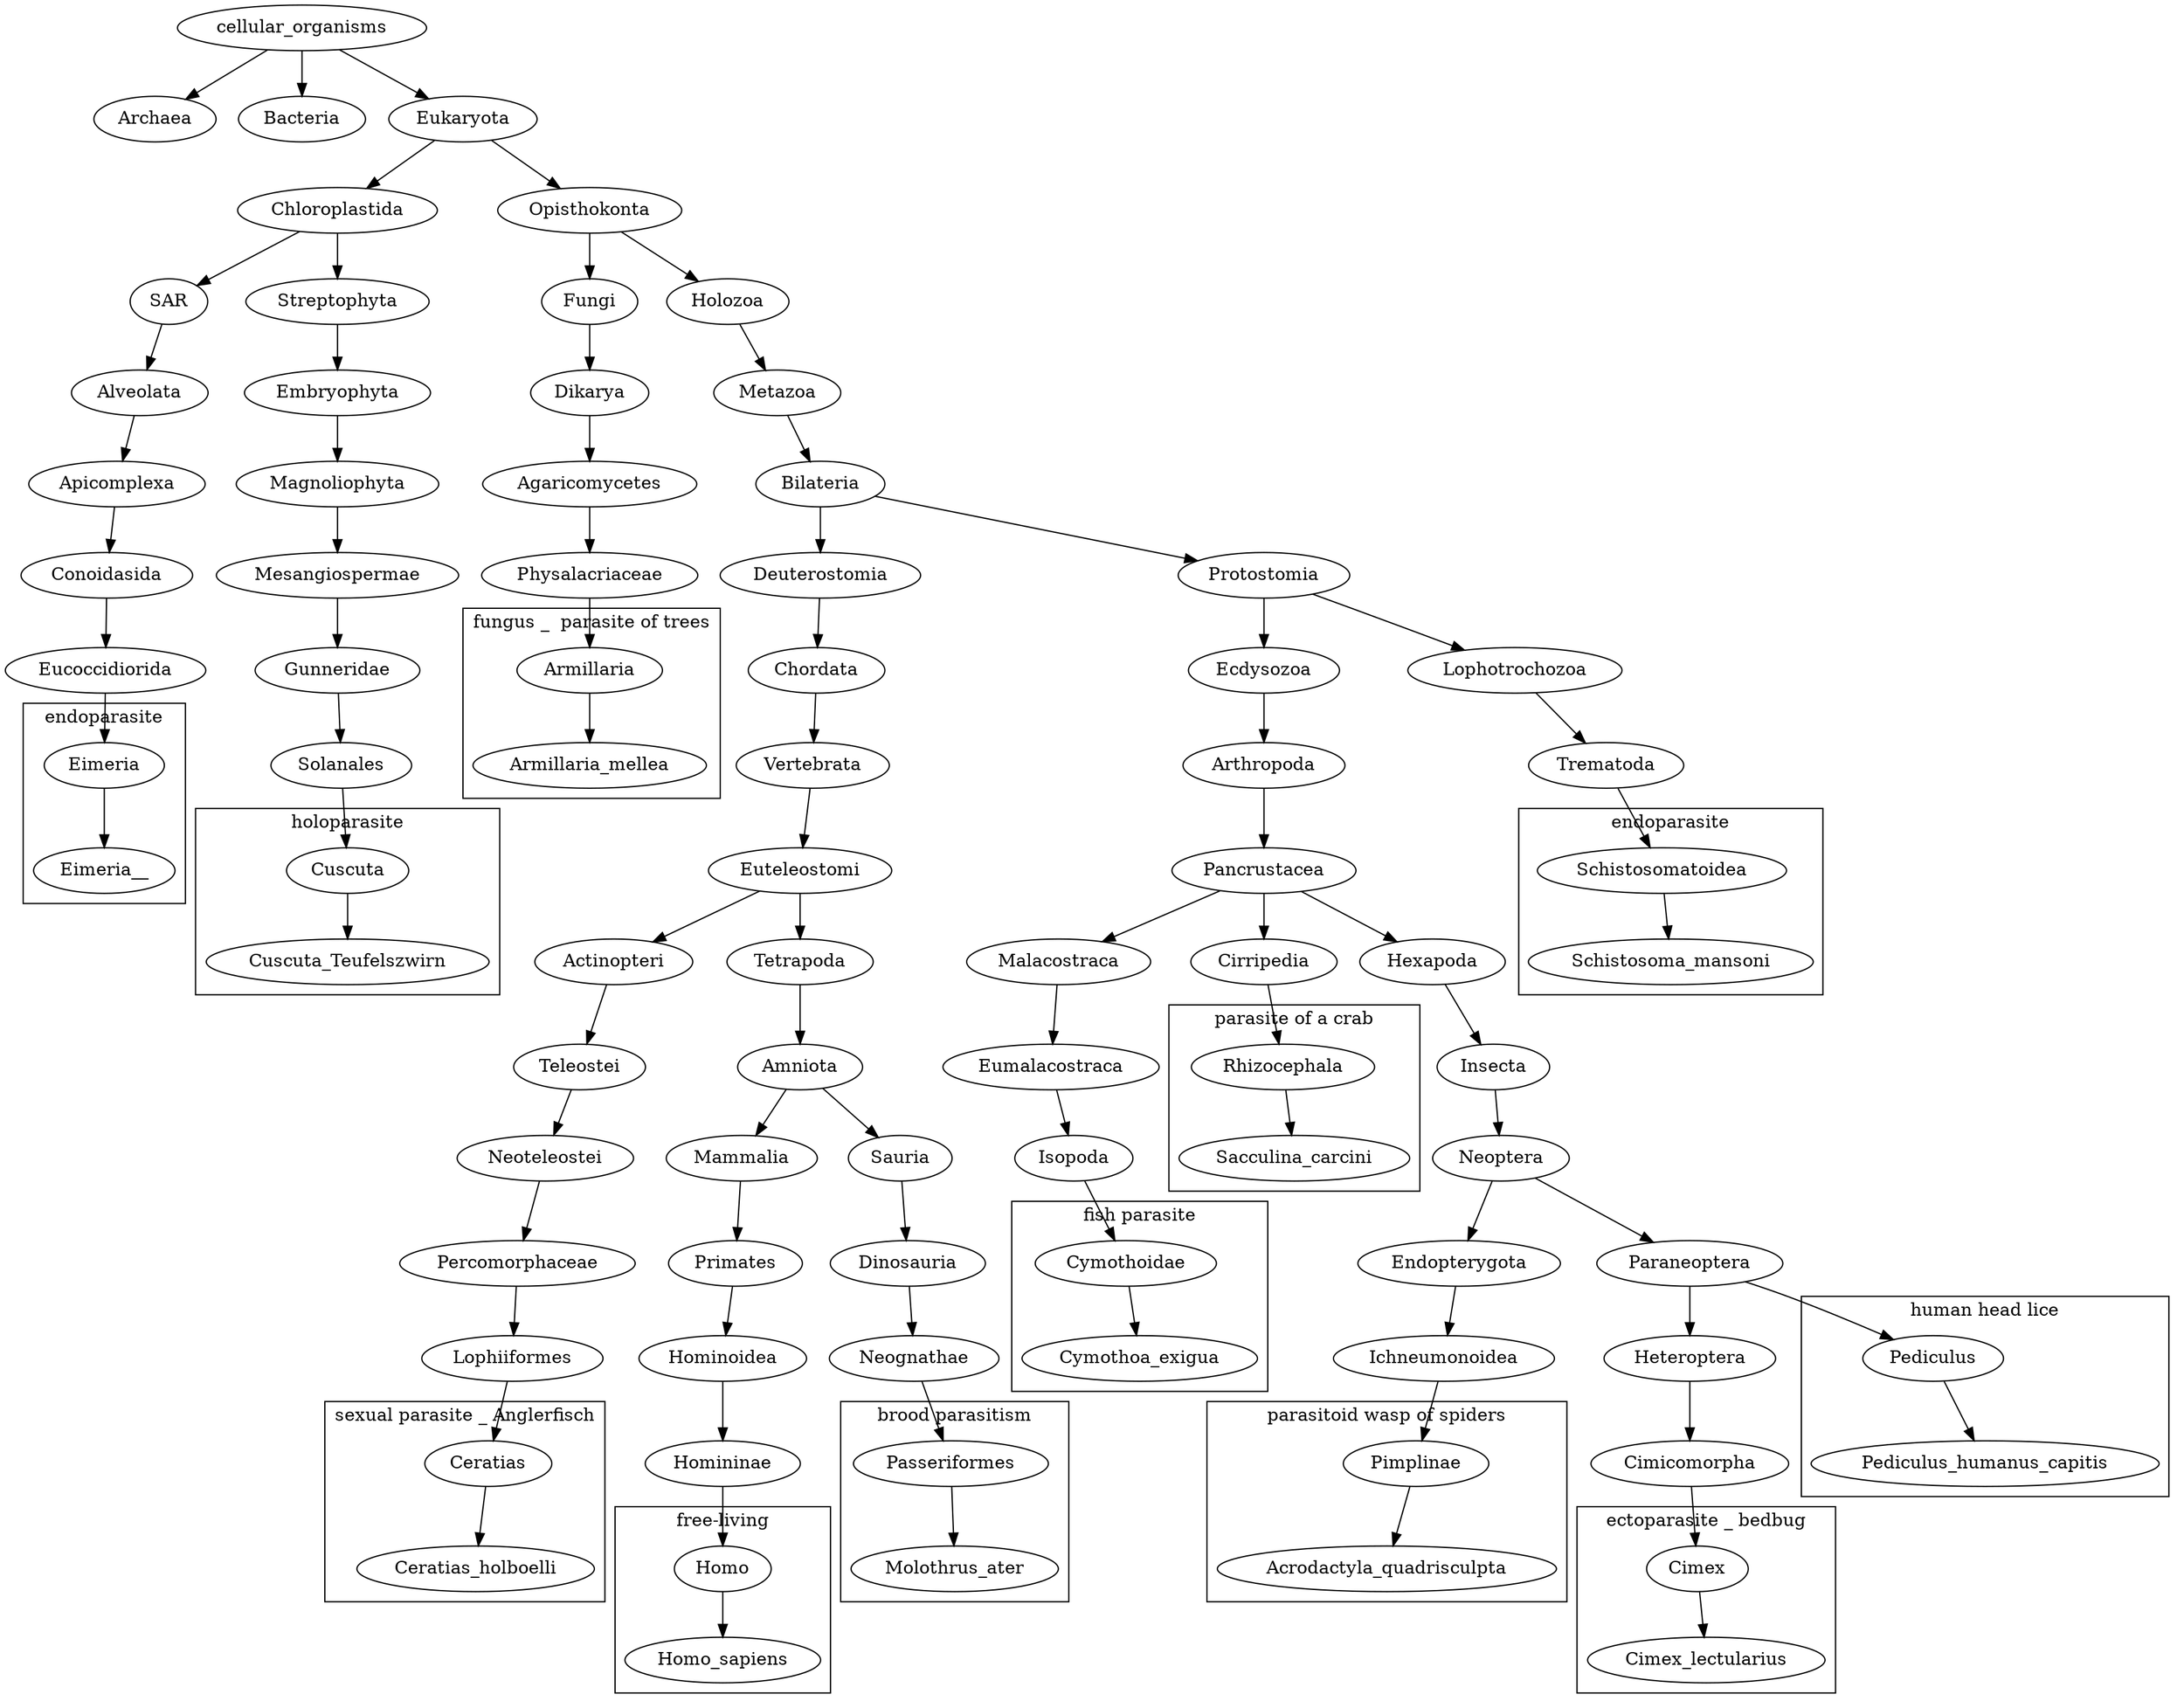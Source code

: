 digraph G {
	cellular_organisms->Archaea
	cellular_organisms->Bacteria
	cellular_organisms->Eukaryota

	Eukaryota->Chloroplastida
	Eukaryota->Opisthokonta

	Chloroplastida->SAR
	Chloroplastida->Streptophyta

	Opisthokonta->Fungi
	Opisthokonta->Holozoa

	Holozoa->Metazoa
	Metazoa->Bilateria
	Bilateria->Protostomia
	Protostomia->Ecdysozoa
	Ecdysozoa->Arthropoda
	Arthropoda->Pancrustacea
	Pancrustacea->Malacostraca
	Malacostraca->Eumalacostraca
	Eumalacostraca->Isopoda
	Isopoda->Cymothoidae

	subgraph cluster_0 {
		Cymothoidae->Cymothoa_exigua;
		label = "fish parasite";
	}

	Bilateria->Deuterostomia
	Deuterostomia->Chordata
	Chordata->Vertebrata
	Vertebrata->Euteleostomi
	Euteleostomi->Tetrapoda
	Tetrapoda->Amniota
	Amniota->Sauria
	Sauria->Dinosauria
	Dinosauria->Neognathae
	Neognathae->Passeriformes

	subgraph cluster_1 {
		Passeriformes->Molothrus_ater;
		label = "brood parasitism";
	}

	Pancrustacea->Hexapoda
	Hexapoda->Insecta
	Insecta->Neoptera
	Neoptera->Endopterygota
	Endopterygota->Ichneumonoidea
	Ichneumonoidea->Pimplinae

	subgraph cluster_2 {
		Pimplinae->Acrodactyla_quadrisculpta;
		label = "parasitoid wasp of spiders";
	}
	
	Neoptera->Paraneoptera
	Paraneoptera->Pediculus

	subgraph cluster_3 {
		Pediculus->Pediculus_humanus_capitis;
		label = "human head lice";
	}
	
	Protostomia->Lophotrochozoa
	Lophotrochozoa->Trematoda
	Trematoda->Schistosomatoidea

	subgraph cluster_4 {
		Schistosomatoidea->Schistosoma_mansoni;
		label = "endoparasite";
	}

	Euteleostomi->Actinopteri
	Actinopteri->Teleostei
	Teleostei->Neoteleostei
	Neoteleostei->Percomorphaceae
	Percomorphaceae->Lophiiformes
	Lophiiformes->Ceratias

	subgraph cluster_5 {
		Ceratias->Ceratias_holboelli;
		label = "sexual parasite _ Anglerfisch";
	}

	Streptophyta->Embryophyta
	Embryophyta->Magnoliophyta
	Magnoliophyta->Mesangiospermae
	Mesangiospermae->Gunneridae
	Gunneridae->Solanales
	Solanales->Cuscuta

	subgraph cluster_6 {
		Cuscuta->Cuscuta_Teufelszwirn;
		label = "holoparasite";
	}
	

	Pancrustacea->Cirripedia
	Cirripedia->Rhizocephala

	subgraph cluster_7 {
		Rhizocephala->Sacculina_carcini;
		label = "parasite of a crab";
	}

	Paraneoptera->Heteroptera
	Heteroptera->Cimicomorpha
	Cimicomorpha->Cimex

	subgraph cluster_8 {
		Cimex->Cimex_lectularius;
		label = "ectoparasite _ bedbug";
	}

	SAR->Alveolata
	Alveolata->Apicomplexa
	Apicomplexa->Conoidasida
	Conoidasida->Eucoccidiorida
	Eucoccidiorida->Eimeria

	subgraph cluster_9 {
		Eimeria->Eimeria__;
		label = "endoparasite";
	}
	
	Fungi->Dikarya
	Dikarya->Agaricomycetes
	Agaricomycetes->Physalacriaceae
	Physalacriaceae->Armillaria

	subgraph cluster_10 {
		Armillaria->Armillaria_mellea;
		label = "fungus _  parasite of trees";
	}

	Amniota->Mammalia
	Mammalia->Primates
	Primates->Hominoidea
	Hominoidea->Homininae
	Homininae->Homo

	subgraph cluster_11 {
		Homo->Homo_sapiens;
		label = "free-living";
	}

}